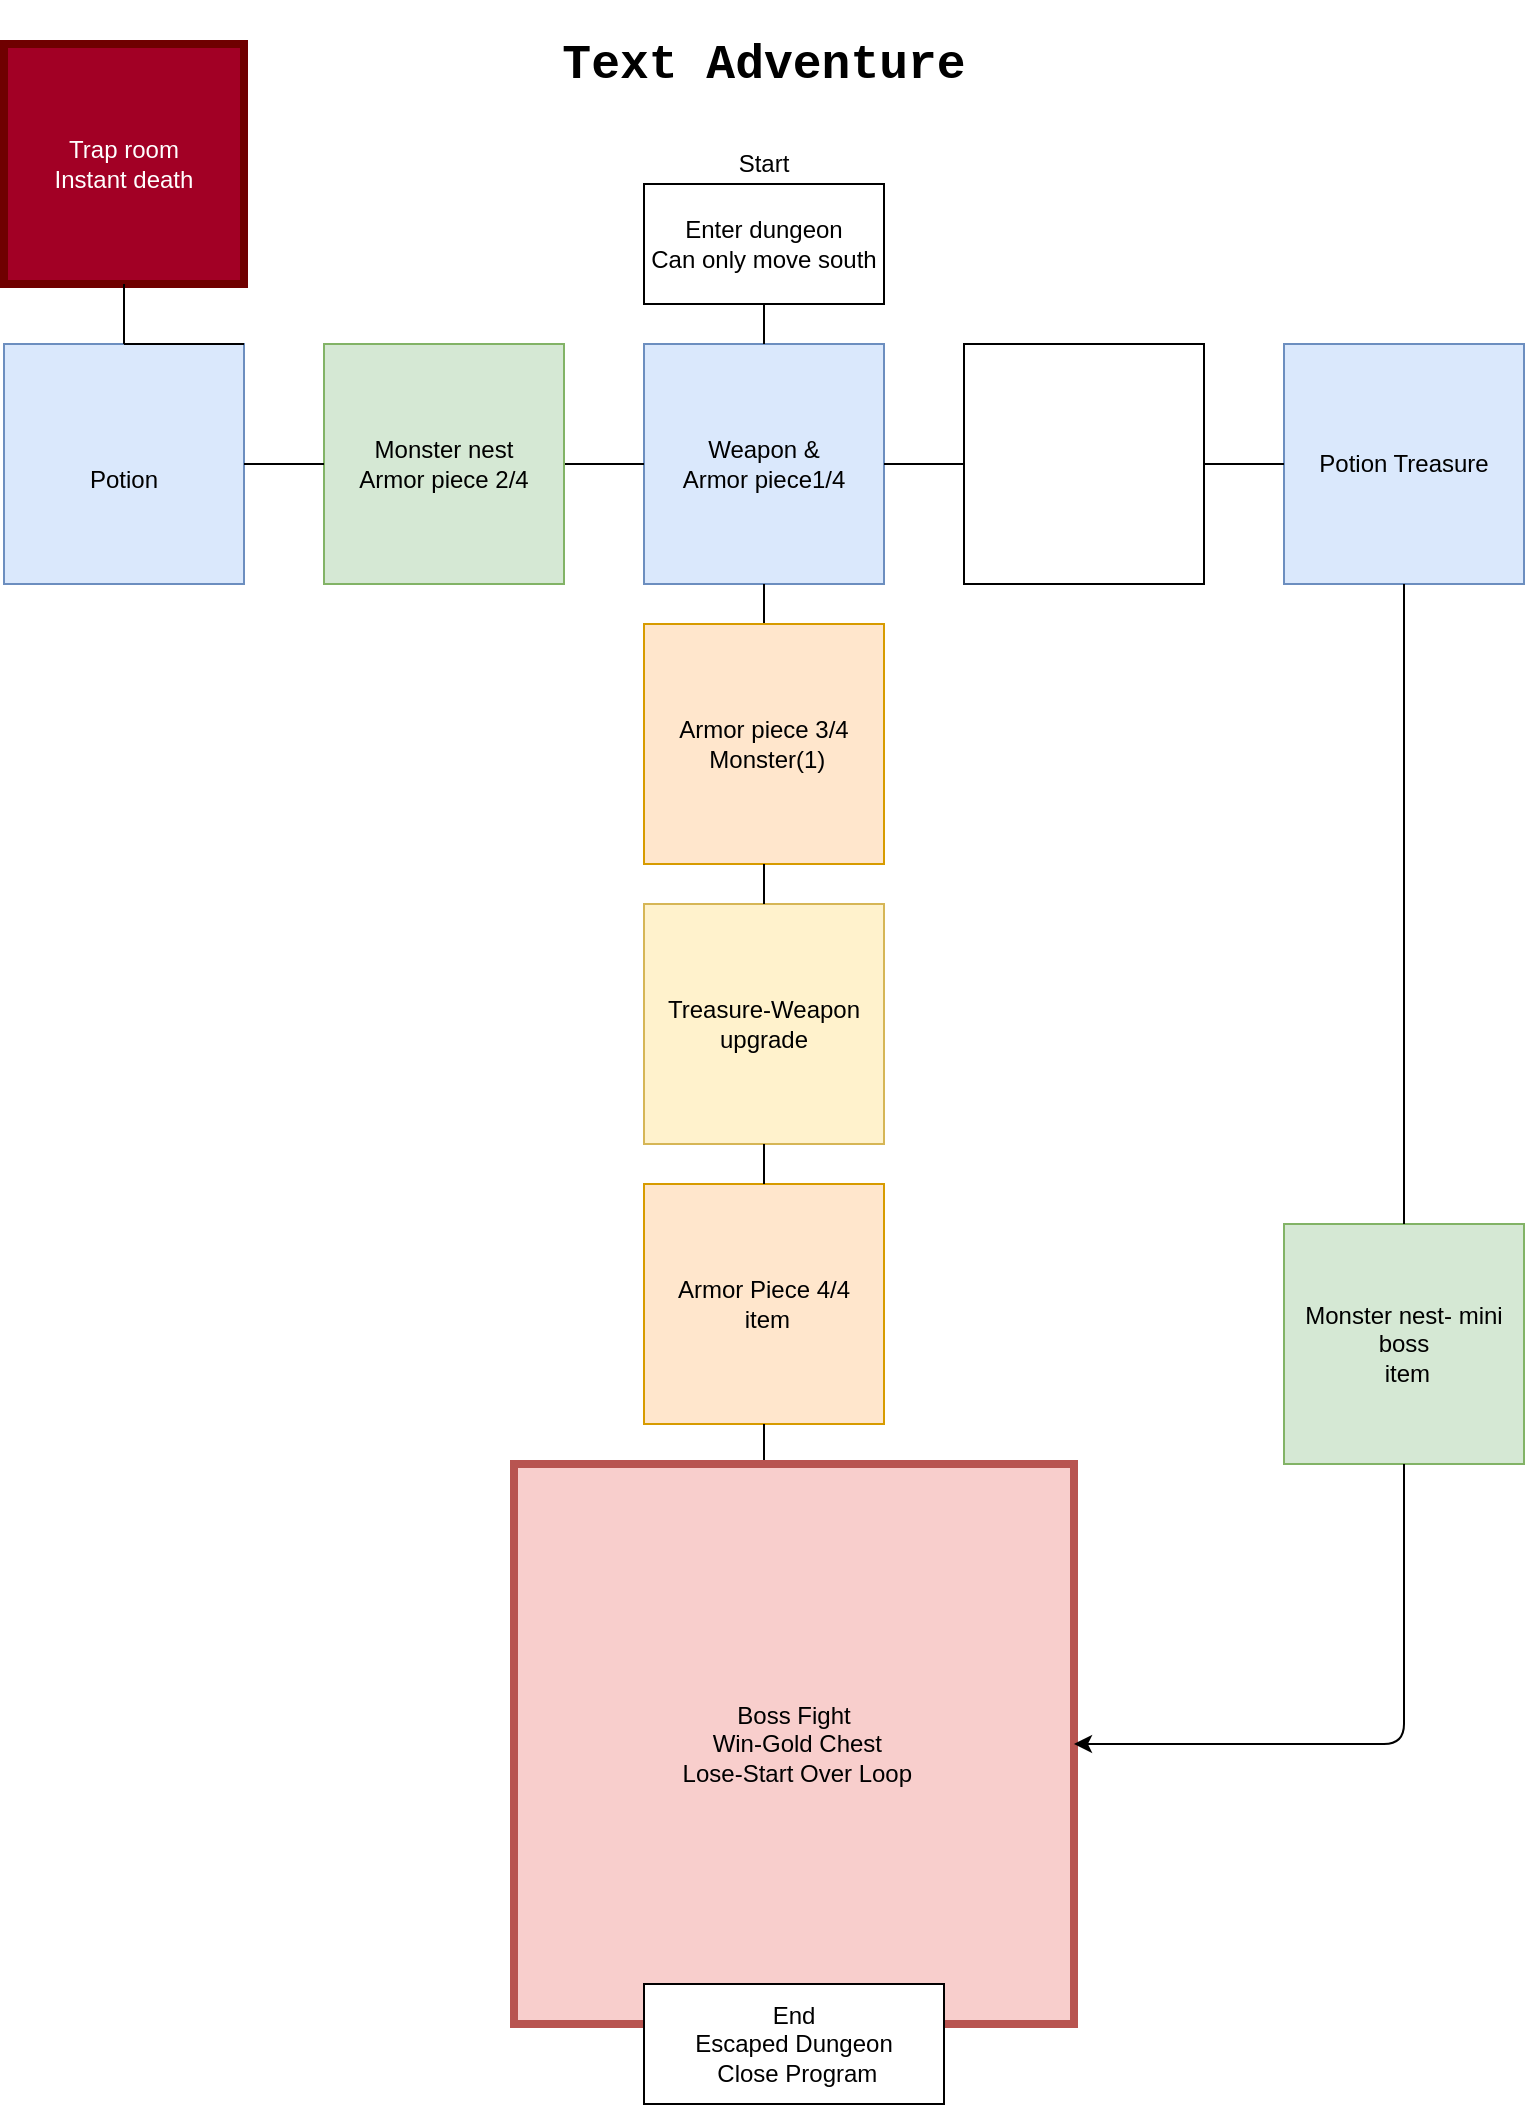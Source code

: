 <mxfile type="github" version="12.6.4"><diagram id="vjavIsuCYT6N_qfqwrHb" name="Page-1"><mxGraphModel grid="1" dx="4757" dy="2140" gridSize="10" guides="1" tooltips="1" connect="1" arrows="1" fold="1" page="1" pageScale="1" pageWidth="850" pageHeight="1100" math="0" shadow="0"><root><mxCell id="0"/><mxCell id="1" parent="0"/><mxCell id="32LAYBmW0q8DRoSeDVpy-1" value="Enter dungeon&lt;br&gt;Can only move south" parent="1" vertex="1" style="rounded=0;whiteSpace=wrap;html=1;"><mxGeometry as="geometry" height="60" width="120" y="120" x="320"/></mxCell><mxCell id="32LAYBmW0q8DRoSeDVpy-2" value="Weapon &amp;amp;&lt;br&gt;Armor piece1/4" parent="1" vertex="1" style="whiteSpace=wrap;html=1;aspect=fixed;fillColor=#dae8fc;strokeColor=#6c8ebf;"><mxGeometry as="geometry" height="120" width="120" y="200" x="320"/></mxCell><mxCell id="32LAYBmW0q8DRoSeDVpy-3" value="Start" parent="1" vertex="1" style="text;html=1;strokeColor=none;fillColor=none;align=center;verticalAlign=middle;whiteSpace=wrap;rounded=0;"><mxGeometry as="geometry" height="20" width="80" y="100" x="340"/></mxCell><mxCell id="32LAYBmW0q8DRoSeDVpy-4" value="&lt;h1&gt;&lt;font face=&quot;Courier New&quot;&gt;Text Adventure&lt;/font&gt;&lt;/h1&gt;" parent="1" vertex="1" style="text;html=1;strokeColor=none;fillColor=none;align=center;verticalAlign=middle;whiteSpace=wrap;rounded=0;"><mxGeometry as="geometry" height="40" width="440" y="40" x="160"/></mxCell><mxCell id="32LAYBmW0q8DRoSeDVpy-5" value="" parent="1" style="endArrow=none;html=1;exitX=0.5;exitY=0;exitDx=0;exitDy=0;" source="32LAYBmW0q8DRoSeDVpy-2" edge="1"><mxGeometry as="geometry" height="50" width="50" relative="1"><mxPoint as="sourcePoint" y="220" x="379.5"/><mxPoint as="targetPoint" y="180" x="380"/></mxGeometry></mxCell><mxCell id="32LAYBmW0q8DRoSeDVpy-6" value="" parent="1" style="endArrow=none;html=1;entryX=0;entryY=0.5;entryDx=0;entryDy=0;" target="32LAYBmW0q8DRoSeDVpy-2" edge="1"><mxGeometry as="geometry" height="50" width="50" relative="1"><mxPoint as="sourcePoint" y="260" x="280"/><mxPoint as="targetPoint" y="340" x="70"/></mxGeometry></mxCell><mxCell id="32LAYBmW0q8DRoSeDVpy-7" value="" parent="1" style="endArrow=none;html=1;entryX=0.5;entryY=1;entryDx=0;entryDy=0;" target="32LAYBmW0q8DRoSeDVpy-2" edge="1"><mxGeometry as="geometry" height="50" width="50" relative="1"><mxPoint as="sourcePoint" y="340" x="380"/><mxPoint as="targetPoint" y="320" x="390"/></mxGeometry></mxCell><mxCell id="32LAYBmW0q8DRoSeDVpy-8" value="" parent="1" style="endArrow=none;html=1;" edge="1"><mxGeometry as="geometry" height="50" width="50" relative="1"><mxPoint as="sourcePoint" y="260" x="440"/><mxPoint as="targetPoint" y="260" x="480"/></mxGeometry></mxCell><mxCell id="32LAYBmW0q8DRoSeDVpy-9" value="Armor piece 3/4&lt;br&gt;&amp;nbsp;Monster(1)" parent="1" vertex="1" style="whiteSpace=wrap;html=1;aspect=fixed;fillColor=#ffe6cc;strokeColor=#d79b00;"><mxGeometry as="geometry" height="120" width="120" y="340" x="320"/></mxCell><mxCell id="32LAYBmW0q8DRoSeDVpy-10" value="Monster nest&lt;br&gt;Armor piece 2/4" parent="1" vertex="1" style="whiteSpace=wrap;html=1;aspect=fixed;fillColor=#d5e8d4;strokeColor=#82b366;"><mxGeometry as="geometry" height="120" width="120" y="200" x="160"/></mxCell><mxCell id="32LAYBmW0q8DRoSeDVpy-11" value="" parent="1" vertex="1" style="whiteSpace=wrap;html=1;aspect=fixed;"><mxGeometry as="geometry" height="120" width="120" y="200" x="480"/></mxCell><mxCell id="32LAYBmW0q8DRoSeDVpy-12" value="&lt;br&gt;Potion" parent="1" vertex="1" style="whiteSpace=wrap;html=1;aspect=fixed;fillColor=#dae8fc;strokeColor=#6c8ebf;"><mxGeometry as="geometry" height="120" width="120" y="200"/></mxCell><mxCell id="32LAYBmW0q8DRoSeDVpy-13" value="Potion Treasure" parent="1" vertex="1" style="whiteSpace=wrap;html=1;aspect=fixed;fillColor=#dae8fc;strokeColor=#6c8ebf;"><mxGeometry as="geometry" height="120" width="120" y="200" x="640"/></mxCell><mxCell id="32LAYBmW0q8DRoSeDVpy-14" value="Monster nest- mini boss&lt;br&gt;&amp;nbsp;item" parent="1" vertex="1" style="whiteSpace=wrap;html=1;aspect=fixed;fillColor=#d5e8d4;strokeColor=#82b366;"><mxGeometry as="geometry" height="120" width="120" y="640" x="640"/></mxCell><mxCell id="32LAYBmW0q8DRoSeDVpy-15" value="Trap room&lt;br&gt;Instant death" parent="1" vertex="1" style="whiteSpace=wrap;html=1;aspect=fixed;fillColor=#a20025;strokeColor=#6F0000;strokeWidth=4;fontColor=#ffffff;"><mxGeometry as="geometry" height="120" width="120" y="50"/></mxCell><mxCell id="32LAYBmW0q8DRoSeDVpy-16" value="Treasure-Weapon upgrade" parent="1" vertex="1" style="whiteSpace=wrap;html=1;aspect=fixed;fillColor=#fff2cc;strokeColor=#d6b656;"><mxGeometry as="geometry" height="120" width="120" y="480" x="320"/></mxCell><mxCell id="32LAYBmW0q8DRoSeDVpy-17" value="Armor Piece 4/4&lt;br&gt;&amp;nbsp;item" parent="1" vertex="1" style="whiteSpace=wrap;html=1;aspect=fixed;fillColor=#ffe6cc;strokeColor=#d79b00;"><mxGeometry as="geometry" height="120" width="120" y="620" x="320"/></mxCell><mxCell id="32LAYBmW0q8DRoSeDVpy-18" value="Boss Fight&lt;br&gt;&amp;nbsp;Win-Gold Chest&lt;br&gt;&amp;nbsp;Lose-Start Over Loop" parent="1" vertex="1" style="whiteSpace=wrap;html=1;aspect=fixed;fillColor=#f8cecc;strokeColor=#b85450;gradientColor=none;strokeWidth=4;"><mxGeometry as="geometry" height="280" width="280" y="760" x="255"/></mxCell><mxCell id="32LAYBmW0q8DRoSeDVpy-19" value="" parent="1" style="endArrow=classic;html=1;exitX=0.5;exitY=1;exitDx=0;exitDy=0;entryX=1;entryY=0.5;entryDx=0;entryDy=0;" target="32LAYBmW0q8DRoSeDVpy-18" source="32LAYBmW0q8DRoSeDVpy-14" edge="1"><mxGeometry as="geometry" height="50" width="50" relative="1"><mxPoint as="sourcePoint" y="1080" x="80"/><mxPoint as="targetPoint" y="880" x="530"/><Array as="points"><mxPoint y="900" x="700"/></Array></mxGeometry></mxCell><mxCell id="32LAYBmW0q8DRoSeDVpy-22" value="End&lt;br&gt;Escaped Dungeon&lt;br&gt;&amp;nbsp;Close Program" parent="1" vertex="1" style="rounded=0;whiteSpace=wrap;html=1;strokeWidth=1;gradientColor=none;"><mxGeometry as="geometry" height="60" width="150" y="1020" x="320"/></mxCell><mxCell id="32LAYBmW0q8DRoSeDVpy-23" value="" parent="1" style="endArrow=none;html=1;entryX=0.5;entryY=1;entryDx=0;entryDy=0;" target="32LAYBmW0q8DRoSeDVpy-13" source="32LAYBmW0q8DRoSeDVpy-14" edge="1"><mxGeometry as="geometry" height="50" width="50" relative="1"><mxPoint as="sourcePoint" y="1150" x="80"/><mxPoint as="targetPoint" y="520" x="710"/><Array as="points"/></mxGeometry></mxCell><mxCell id="32LAYBmW0q8DRoSeDVpy-24" value="" parent="1" style="endArrow=none;html=1;entryX=0.5;entryY=1;entryDx=0;entryDy=0;exitX=0.5;exitY=0;exitDx=0;exitDy=0;" target="32LAYBmW0q8DRoSeDVpy-16" source="32LAYBmW0q8DRoSeDVpy-17" edge="1"><mxGeometry as="geometry" height="50" width="50" relative="1"><mxPoint as="sourcePoint" y="610" x="379"/><mxPoint as="targetPoint" y="550" x="425"/></mxGeometry></mxCell><mxCell id="32LAYBmW0q8DRoSeDVpy-25" value="" parent="1" style="endArrow=none;html=1;entryX=0.5;entryY=1;entryDx=0;entryDy=0;" target="32LAYBmW0q8DRoSeDVpy-17" edge="1"><mxGeometry as="geometry" height="50" width="50" relative="1"><mxPoint as="sourcePoint" y="758" x="380"/><mxPoint as="targetPoint" y="732" x="380"/></mxGeometry></mxCell><mxCell id="32LAYBmW0q8DRoSeDVpy-26" value="" parent="1" style="endArrow=none;html=1;entryX=0.5;entryY=1;entryDx=0;entryDy=0;exitX=0.5;exitY=0;exitDx=0;exitDy=0;" target="32LAYBmW0q8DRoSeDVpy-9" source="32LAYBmW0q8DRoSeDVpy-16" edge="1"><mxGeometry as="geometry" height="50" width="50" relative="1"><mxPoint as="sourcePoint" y="460" x="340"/><mxPoint as="targetPoint" y="410" x="390"/></mxGeometry></mxCell><mxCell id="32LAYBmW0q8DRoSeDVpy-27" value="" parent="1" style="endArrow=none;html=1;exitX=0.5;exitY=0;exitDx=0;exitDy=0;" source="32LAYBmW0q8DRoSeDVpy-12" edge="1"><mxGeometry as="geometry" height="50" width="50" relative="1"><mxPoint as="sourcePoint" y="250" x="70"/><mxPoint as="targetPoint" y="200" x="120"/></mxGeometry></mxCell><mxCell id="32LAYBmW0q8DRoSeDVpy-28" value="" parent="1" style="endArrow=none;html=1;exitX=1;exitY=0.5;exitDx=0;exitDy=0;" source="32LAYBmW0q8DRoSeDVpy-11" edge="1"><mxGeometry as="geometry" height="50" width="50" relative="1"><mxPoint as="sourcePoint" y="310" x="590"/><mxPoint as="targetPoint" y="260" x="640"/></mxGeometry></mxCell><mxCell id="32LAYBmW0q8DRoSeDVpy-29" value="" parent="1" style="endArrow=none;html=1;exitX=1;exitY=0.5;exitDx=0;exitDy=0;" source="32LAYBmW0q8DRoSeDVpy-12" edge="1"><mxGeometry as="geometry" height="50" width="50" relative="1"><mxPoint as="sourcePoint" y="310" x="110"/><mxPoint as="targetPoint" y="260" x="160"/></mxGeometry></mxCell><mxCell id="32LAYBmW0q8DRoSeDVpy-33" value="" parent="1" style="endArrow=none;html=1;entryX=0.5;entryY=1;entryDx=0;entryDy=0;" target="32LAYBmW0q8DRoSeDVpy-15" edge="1"><mxGeometry as="geometry" height="50" width="50" relative="1"><mxPoint as="sourcePoint" y="200" x="60"/><mxPoint as="targetPoint" y="150" x="110"/></mxGeometry></mxCell></root></mxGraphModel></diagram></mxfile>